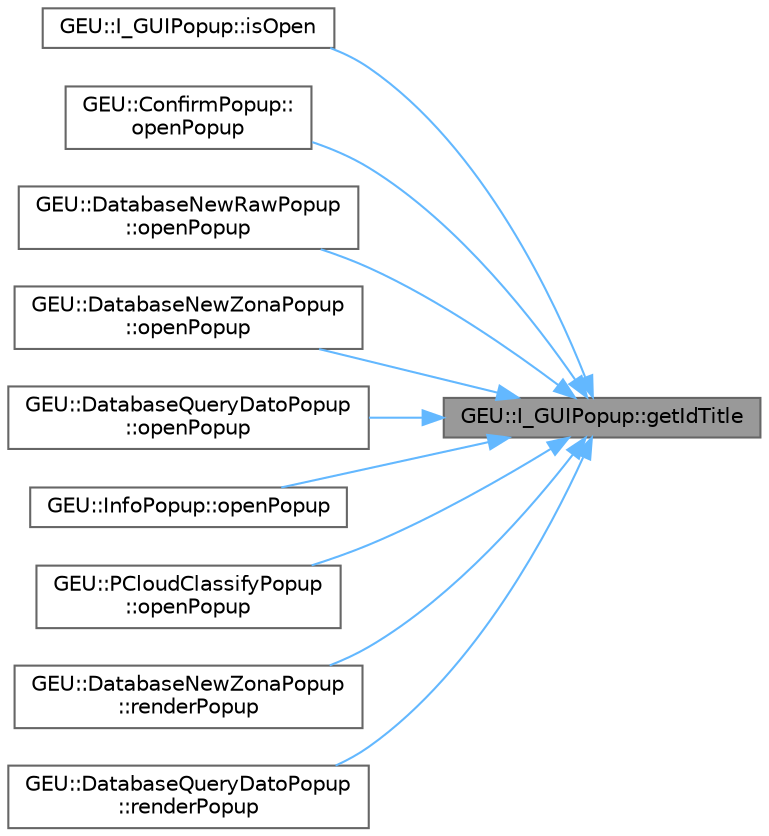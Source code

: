 digraph "GEU::I_GUIPopup::getIdTitle"
{
 // LATEX_PDF_SIZE
  bgcolor="transparent";
  edge [fontname=Helvetica,fontsize=10,labelfontname=Helvetica,labelfontsize=10];
  node [fontname=Helvetica,fontsize=10,shape=box,height=0.2,width=0.4];
  rankdir="RL";
  Node1 [id="Node000001",label="GEU::I_GUIPopup::getIdTitle",height=0.2,width=0.4,color="gray40", fillcolor="grey60", style="filled", fontcolor="black",tooltip=" "];
  Node1 -> Node2 [id="edge1_Node000001_Node000002",dir="back",color="steelblue1",style="solid",tooltip=" "];
  Node2 [id="Node000002",label="GEU::I_GUIPopup::isOpen",height=0.2,width=0.4,color="grey40", fillcolor="white", style="filled",URL="$df/d05/class_g_e_u_1_1_i___g_u_i_popup.html#a1a402149fb06626fa50f5b16ae34afbd",tooltip=" "];
  Node1 -> Node3 [id="edge2_Node000001_Node000003",dir="back",color="steelblue1",style="solid",tooltip=" "];
  Node3 [id="Node000003",label="GEU::ConfirmPopup::\lopenPopup",height=0.2,width=0.4,color="grey40", fillcolor="white", style="filled",URL="$d3/d04/class_g_e_u_1_1_confirm_popup.html#a356c96e2b60a49682d4a6c41f1a60c38",tooltip="Sets up ImGUI to open a popup window."];
  Node1 -> Node4 [id="edge3_Node000001_Node000004",dir="back",color="steelblue1",style="solid",tooltip=" "];
  Node4 [id="Node000004",label="GEU::DatabaseNewRawPopup\l::openPopup",height=0.2,width=0.4,color="grey40", fillcolor="white", style="filled",URL="$d2/d00/class_g_e_u_1_1_database_new_raw_popup.html#a67e7e09c17a35a031cf4d82a48c991e4",tooltip="Sets up ImGUI to open a popup window."];
  Node1 -> Node5 [id="edge4_Node000001_Node000005",dir="back",color="steelblue1",style="solid",tooltip=" "];
  Node5 [id="Node000005",label="GEU::DatabaseNewZonaPopup\l::openPopup",height=0.2,width=0.4,color="grey40", fillcolor="white", style="filled",URL="$df/d01/class_g_e_u_1_1_database_new_zona_popup.html#a9a05377559813fc66e80b81e1b5d7e53",tooltip="Sets up ImGUI to open a popup window."];
  Node1 -> Node6 [id="edge5_Node000001_Node000006",dir="back",color="steelblue1",style="solid",tooltip=" "];
  Node6 [id="Node000006",label="GEU::DatabaseQueryDatoPopup\l::openPopup",height=0.2,width=0.4,color="grey40", fillcolor="white", style="filled",URL="$dc/d00/class_g_e_u_1_1_database_query_dato_popup.html#a62efa9dc885360bcb650c0a45b4f833c",tooltip="Sets up ImGUI to open a popup window."];
  Node1 -> Node7 [id="edge6_Node000001_Node000007",dir="back",color="steelblue1",style="solid",tooltip=" "];
  Node7 [id="Node000007",label="GEU::InfoPopup::openPopup",height=0.2,width=0.4,color="grey40", fillcolor="white", style="filled",URL="$db/d04/class_g_e_u_1_1_info_popup.html#abc3941dfcab838076bffc157f199edfb",tooltip="Sets up ImGUI to open a popup window."];
  Node1 -> Node8 [id="edge7_Node000001_Node000008",dir="back",color="steelblue1",style="solid",tooltip=" "];
  Node8 [id="Node000008",label="GEU::PCloudClassifyPopup\l::openPopup",height=0.2,width=0.4,color="grey40", fillcolor="white", style="filled",URL="$d9/d07/class_g_e_u_1_1_p_cloud_classify_popup.html#a048aa8fa70913f7ee315680be3b08ceb",tooltip="Sets up ImGUI to open a popup window."];
  Node1 -> Node9 [id="edge8_Node000001_Node000009",dir="back",color="steelblue1",style="solid",tooltip=" "];
  Node9 [id="Node000009",label="GEU::DatabaseNewZonaPopup\l::renderPopup",height=0.2,width=0.4,color="grey40", fillcolor="white", style="filled",URL="$df/d01/class_g_e_u_1_1_database_new_zona_popup.html#a12c7cda56d74fc9f5f7f35b32382040f",tooltip="Renders the popup and its contents."];
  Node1 -> Node10 [id="edge9_Node000001_Node000010",dir="back",color="steelblue1",style="solid",tooltip=" "];
  Node10 [id="Node000010",label="GEU::DatabaseQueryDatoPopup\l::renderPopup",height=0.2,width=0.4,color="grey40", fillcolor="white", style="filled",URL="$dc/d00/class_g_e_u_1_1_database_query_dato_popup.html#a6b45f3f4957a46091ab0d75b9600a56d",tooltip="Renders the popup and its contents."];
}
